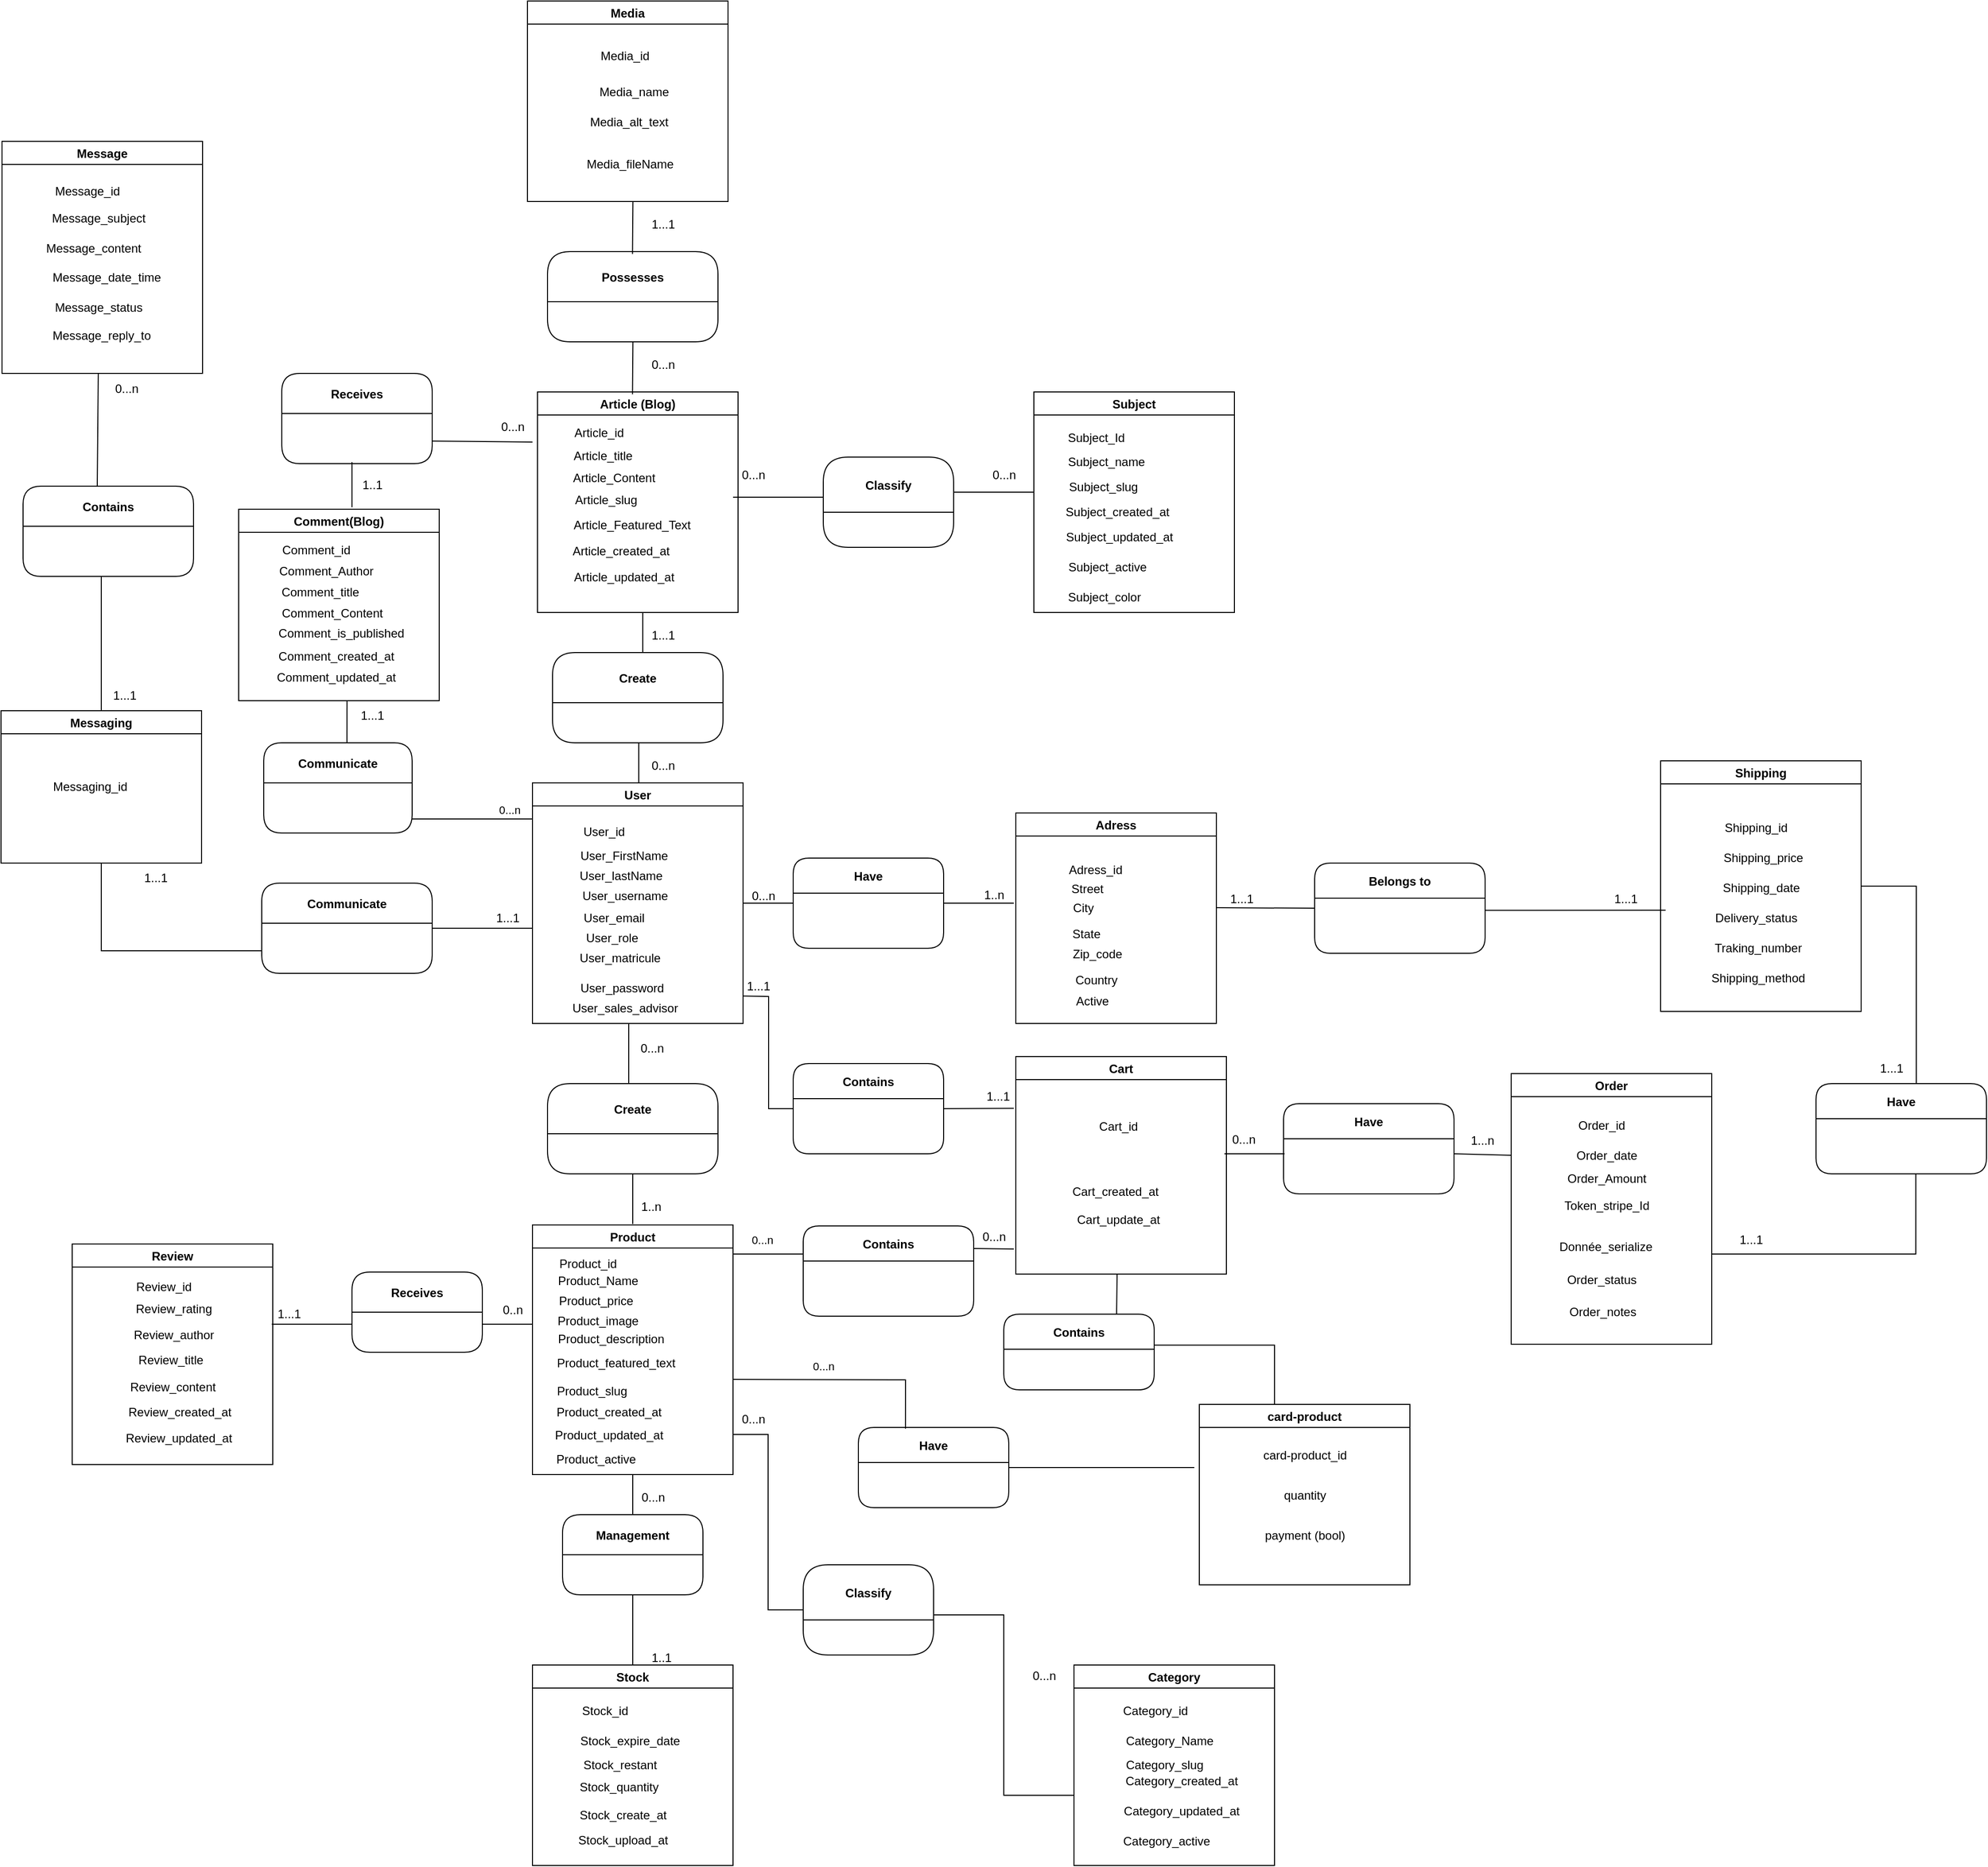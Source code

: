 <mxfile version="24.2.2" type="github">
  <diagram id="-cj11i8ElzjxEUUUS1FS" name="Page-1">
    <mxGraphModel dx="1900" dy="1782" grid="1" gridSize="10" guides="1" tooltips="1" connect="1" arrows="1" fold="1" page="1" pageScale="1" pageWidth="850" pageHeight="1100" math="0" shadow="0">
      <root>
        <mxCell id="0" />
        <mxCell id="1" parent="0" />
        <mxCell id="e08KyJqX-MXGUBv71Hv4-2" value="Product" style="swimlane;" parent="1" vertex="1">
          <mxGeometry x="100" y="161" width="200" height="249" as="geometry" />
        </mxCell>
        <mxCell id="e08KyJqX-MXGUBv71Hv4-11" value="Product_id" style="text;html=1;align=center;verticalAlign=middle;resizable=0;points=[];autosize=1;strokeColor=none;fillColor=none;" parent="e08KyJqX-MXGUBv71Hv4-2" vertex="1">
          <mxGeometry x="15" y="24" width="80" height="30" as="geometry" />
        </mxCell>
        <mxCell id="e08KyJqX-MXGUBv71Hv4-12" value="Product_Name" style="text;html=1;align=center;verticalAlign=middle;resizable=0;points=[];autosize=1;strokeColor=none;fillColor=none;" parent="e08KyJqX-MXGUBv71Hv4-2" vertex="1">
          <mxGeometry x="15" y="41" width="100" height="30" as="geometry" />
        </mxCell>
        <mxCell id="e08KyJqX-MXGUBv71Hv4-13" value="Product_slug" style="text;html=1;align=center;verticalAlign=middle;resizable=0;points=[];autosize=1;strokeColor=none;fillColor=none;" parent="e08KyJqX-MXGUBv71Hv4-2" vertex="1">
          <mxGeometry x="14" y="151" width="90" height="30" as="geometry" />
        </mxCell>
        <mxCell id="e08KyJqX-MXGUBv71Hv4-15" value="Product_description" style="text;html=1;align=center;verticalAlign=middle;resizable=0;points=[];autosize=1;strokeColor=none;fillColor=none;" parent="e08KyJqX-MXGUBv71Hv4-2" vertex="1">
          <mxGeometry x="13" y="99" width="130" height="30" as="geometry" />
        </mxCell>
        <mxCell id="cWcVKITDj5nMCINKGUTs-30" value="Product_active" style="text;html=1;align=center;verticalAlign=middle;resizable=0;points=[];autosize=1;strokeColor=none;fillColor=none;" parent="e08KyJqX-MXGUBv71Hv4-2" vertex="1">
          <mxGeometry x="13" y="219" width="100" height="30" as="geometry" />
        </mxCell>
        <mxCell id="cWcVKITDj5nMCINKGUTs-28" value="Product_image" style="text;html=1;align=center;verticalAlign=middle;resizable=0;points=[];autosize=1;strokeColor=none;fillColor=none;" parent="e08KyJqX-MXGUBv71Hv4-2" vertex="1">
          <mxGeometry x="15" y="81" width="100" height="30" as="geometry" />
        </mxCell>
        <mxCell id="e08KyJqX-MXGUBv71Hv4-3" value="Category" style="swimlane;" parent="1" vertex="1">
          <mxGeometry x="640" y="600" width="200" height="200" as="geometry">
            <mxRectangle x="600" y="160" width="80" height="23" as="alternateBounds" />
          </mxGeometry>
        </mxCell>
        <mxCell id="e08KyJqX-MXGUBv71Hv4-8" value="Category_id" style="text;html=1;align=left;verticalAlign=middle;resizable=0;points=[];autosize=1;strokeColor=none;fillColor=none;" parent="e08KyJqX-MXGUBv71Hv4-3" vertex="1">
          <mxGeometry x="47" y="31" width="90" height="30" as="geometry" />
        </mxCell>
        <mxCell id="e08KyJqX-MXGUBv71Hv4-10" value="Category_Name" style="text;html=1;align=center;verticalAlign=middle;resizable=0;points=[];autosize=1;strokeColor=none;fillColor=none;" parent="e08KyJqX-MXGUBv71Hv4-3" vertex="1">
          <mxGeometry x="40" y="61" width="110" height="30" as="geometry" />
        </mxCell>
        <mxCell id="cWcVKITDj5nMCINKGUTs-20" value="Category_active" style="text;html=1;align=center;verticalAlign=middle;resizable=0;points=[];autosize=1;strokeColor=none;fillColor=none;" parent="e08KyJqX-MXGUBv71Hv4-3" vertex="1">
          <mxGeometry x="37" y="161" width="110" height="30" as="geometry" />
        </mxCell>
        <mxCell id="e08KyJqX-MXGUBv71Hv4-21" value="Category_slug" style="text;html=1;align=center;verticalAlign=middle;resizable=0;points=[];autosize=1;strokeColor=none;fillColor=none;" parent="e08KyJqX-MXGUBv71Hv4-3" vertex="1">
          <mxGeometry x="40" y="85" width="100" height="30" as="geometry" />
        </mxCell>
        <mxCell id="cWcVKITDj5nMCINKGUTs-19" value="Category_updated_at" style="text;html=1;align=center;verticalAlign=middle;resizable=0;points=[];autosize=1;strokeColor=none;fillColor=none;" parent="e08KyJqX-MXGUBv71Hv4-3" vertex="1">
          <mxGeometry x="37" y="131" width="140" height="30" as="geometry" />
        </mxCell>
        <mxCell id="e08KyJqX-MXGUBv71Hv4-19" value="Category_created_at" style="text;html=1;align=center;verticalAlign=middle;resizable=0;points=[];autosize=1;strokeColor=none;fillColor=none;" parent="e08KyJqX-MXGUBv71Hv4-3" vertex="1">
          <mxGeometry x="37" y="101" width="140" height="30" as="geometry" />
        </mxCell>
        <mxCell id="e08KyJqX-MXGUBv71Hv4-4" value="Classify" style="swimlane;gradientColor=none;rounded=1;startSize=55;" parent="1" vertex="1">
          <mxGeometry x="370" y="500" width="130" height="90" as="geometry" />
        </mxCell>
        <mxCell id="e08KyJqX-MXGUBv71Hv4-5" value="" style="endArrow=none;html=1;rounded=0;exitX=1;exitY=0.5;exitDx=0;exitDy=0;edgeStyle=orthogonalEdgeStyle;" parent="1" edge="1">
          <mxGeometry width="50" height="50" relative="1" as="geometry">
            <mxPoint x="500" y="550" as="sourcePoint" />
            <mxPoint x="640" y="740" as="targetPoint" />
            <Array as="points">
              <mxPoint x="570" y="550" />
              <mxPoint x="570" y="730" />
              <mxPoint x="640" y="730" />
            </Array>
          </mxGeometry>
        </mxCell>
        <mxCell id="e08KyJqX-MXGUBv71Hv4-14" value="" style="endArrow=none;html=1;rounded=0;entryX=0;entryY=0.5;entryDx=0;entryDy=0;edgeStyle=orthogonalEdgeStyle;" parent="1" target="e08KyJqX-MXGUBv71Hv4-4" edge="1">
          <mxGeometry width="50" height="50" relative="1" as="geometry">
            <mxPoint x="300" y="260" as="sourcePoint" />
            <mxPoint x="380" y="250" as="targetPoint" />
            <Array as="points">
              <mxPoint x="300" y="370" />
              <mxPoint x="335" y="370" />
              <mxPoint x="335" y="545" />
            </Array>
          </mxGeometry>
        </mxCell>
        <mxCell id="e08KyJqX-MXGUBv71Hv4-20" value="Product_created_at" style="text;html=1;align=center;verticalAlign=middle;resizable=0;points=[];autosize=1;strokeColor=none;fillColor=none;" parent="1" vertex="1">
          <mxGeometry x="111" y="333" width="130" height="30" as="geometry" />
        </mxCell>
        <mxCell id="e08KyJqX-MXGUBv71Hv4-22" value="Stock" style="swimlane;rounded=0;gradientColor=none;" parent="1" vertex="1">
          <mxGeometry x="100" y="600" width="200" height="200" as="geometry" />
        </mxCell>
        <mxCell id="e08KyJqX-MXGUBv71Hv4-33" value="Stock_quantity" style="text;html=1;align=center;verticalAlign=middle;resizable=0;points=[];autosize=1;strokeColor=none;fillColor=none;" parent="e08KyJqX-MXGUBv71Hv4-22" vertex="1">
          <mxGeometry x="36" y="107" width="100" height="30" as="geometry" />
        </mxCell>
        <mxCell id="e08KyJqX-MXGUBv71Hv4-34" value="Stock_expire_date" style="text;html=1;align=center;verticalAlign=middle;resizable=0;points=[];autosize=1;strokeColor=none;fillColor=none;" parent="e08KyJqX-MXGUBv71Hv4-22" vertex="1">
          <mxGeometry x="37" y="61" width="120" height="30" as="geometry" />
        </mxCell>
        <mxCell id="e08KyJqX-MXGUBv71Hv4-31" value="Stock_upload_at" style="text;html=1;align=center;verticalAlign=middle;resizable=0;points=[];autosize=1;strokeColor=none;fillColor=none;" parent="e08KyJqX-MXGUBv71Hv4-22" vertex="1">
          <mxGeometry x="35" y="160" width="110" height="30" as="geometry" />
        </mxCell>
        <mxCell id="e08KyJqX-MXGUBv71Hv4-30" value="Stock_id" style="text;html=1;align=center;verticalAlign=middle;resizable=0;points=[];autosize=1;strokeColor=none;fillColor=none;" parent="e08KyJqX-MXGUBv71Hv4-22" vertex="1">
          <mxGeometry x="37" y="31" width="70" height="30" as="geometry" />
        </mxCell>
        <mxCell id="e08KyJqX-MXGUBv71Hv4-23" value="" style="endArrow=none;html=1;rounded=0;entryX=0.5;entryY=1;entryDx=0;entryDy=0;" parent="1" target="e08KyJqX-MXGUBv71Hv4-2" edge="1">
          <mxGeometry width="50" height="50" relative="1" as="geometry">
            <mxPoint x="200" y="450" as="sourcePoint" />
            <mxPoint x="190" y="360" as="targetPoint" />
          </mxGeometry>
        </mxCell>
        <mxCell id="e08KyJqX-MXGUBv71Hv4-24" value="User" style="swimlane;rounded=0;gradientColor=none;" parent="1" vertex="1">
          <mxGeometry x="100" y="-280" width="210" height="240" as="geometry" />
        </mxCell>
        <mxCell id="e08KyJqX-MXGUBv71Hv4-28" value="User_email" style="text;html=1;align=center;verticalAlign=middle;resizable=0;points=[];autosize=1;strokeColor=none;fillColor=none;" parent="e08KyJqX-MXGUBv71Hv4-24" vertex="1">
          <mxGeometry x="41" y="120" width="80" height="30" as="geometry" />
        </mxCell>
        <mxCell id="e08KyJqX-MXGUBv71Hv4-29" value="User_role" style="text;html=1;align=center;verticalAlign=middle;resizable=0;points=[];autosize=1;strokeColor=none;fillColor=none;" parent="e08KyJqX-MXGUBv71Hv4-24" vertex="1">
          <mxGeometry x="39" y="140" width="80" height="30" as="geometry" />
        </mxCell>
        <mxCell id="e08KyJqX-MXGUBv71Hv4-27" value="User_FirstName" style="text;html=1;align=center;verticalAlign=middle;resizable=0;points=[];autosize=1;strokeColor=none;fillColor=none;" parent="e08KyJqX-MXGUBv71Hv4-24" vertex="1">
          <mxGeometry x="36" y="58" width="110" height="30" as="geometry" />
        </mxCell>
        <mxCell id="e08KyJqX-MXGUBv71Hv4-26" value="User_id" style="text;html=1;align=center;verticalAlign=middle;resizable=0;points=[];autosize=1;strokeColor=none;fillColor=none;" parent="e08KyJqX-MXGUBv71Hv4-24" vertex="1">
          <mxGeometry x="41" y="34" width="60" height="30" as="geometry" />
        </mxCell>
        <mxCell id="cWcVKITDj5nMCINKGUTs-21" value="User_matricule" style="text;html=1;align=center;verticalAlign=middle;resizable=0;points=[];autosize=1;strokeColor=none;fillColor=none;" parent="e08KyJqX-MXGUBv71Hv4-24" vertex="1">
          <mxGeometry x="37" y="160" width="100" height="30" as="geometry" />
        </mxCell>
        <mxCell id="cWcVKITDj5nMCINKGUTs-22" value="User_username" style="text;html=1;align=center;verticalAlign=middle;resizable=0;points=[];autosize=1;strokeColor=none;fillColor=none;" parent="e08KyJqX-MXGUBv71Hv4-24" vertex="1">
          <mxGeometry x="37" y="98" width="110" height="30" as="geometry" />
        </mxCell>
        <mxCell id="cWcVKITDj5nMCINKGUTs-26" value="User_sales_advisor" style="text;html=1;align=center;verticalAlign=middle;resizable=0;points=[];autosize=1;strokeColor=none;fillColor=none;" parent="e08KyJqX-MXGUBv71Hv4-24" vertex="1">
          <mxGeometry x="27" y="210" width="130" height="30" as="geometry" />
        </mxCell>
        <mxCell id="cWcVKITDj5nMCINKGUTs-25" value="User_password" style="text;html=1;align=center;verticalAlign=middle;resizable=0;points=[];autosize=1;strokeColor=none;fillColor=none;" parent="e08KyJqX-MXGUBv71Hv4-24" vertex="1">
          <mxGeometry x="34" y="190" width="110" height="30" as="geometry" />
        </mxCell>
        <mxCell id="GM8AkQ-hyVVTdRa5YC7t-1" value="User_lastName" style="text;html=1;align=center;verticalAlign=middle;resizable=0;points=[];autosize=1;strokeColor=none;fillColor=none;" parent="e08KyJqX-MXGUBv71Hv4-24" vertex="1">
          <mxGeometry x="33" y="78" width="110" height="30" as="geometry" />
        </mxCell>
        <mxCell id="e08KyJqX-MXGUBv71Hv4-25" value="" style="endArrow=none;html=1;rounded=0;" parent="1" edge="1">
          <mxGeometry width="50" height="50" relative="1" as="geometry">
            <mxPoint x="200" y="160" as="sourcePoint" />
            <mxPoint x="200" y="110" as="targetPoint" />
          </mxGeometry>
        </mxCell>
        <mxCell id="e08KyJqX-MXGUBv71Hv4-32" value="Product_updated_at" style="text;html=1;align=center;verticalAlign=middle;resizable=0;points=[];autosize=1;strokeColor=none;fillColor=none;" parent="1" vertex="1">
          <mxGeometry x="111" y="356" width="130" height="30" as="geometry" />
        </mxCell>
        <mxCell id="e08KyJqX-MXGUBv71Hv4-35" value="Create" style="swimlane;gradientColor=none;rounded=1;startSize=50;" parent="1" vertex="1">
          <mxGeometry x="115" y="20" width="170" height="90" as="geometry" />
        </mxCell>
        <mxCell id="e08KyJqX-MXGUBv71Hv4-36" value="" style="endArrow=none;html=1;rounded=0;" parent="1" edge="1">
          <mxGeometry width="50" height="50" relative="1" as="geometry">
            <mxPoint x="196" y="20" as="sourcePoint" />
            <mxPoint x="196" y="-40" as="targetPoint" />
          </mxGeometry>
        </mxCell>
        <mxCell id="e08KyJqX-MXGUBv71Hv4-37" value="Cart" style="swimlane;rounded=0;gradientColor=none;" parent="1" vertex="1">
          <mxGeometry x="582" y="-7" width="210" height="217" as="geometry" />
        </mxCell>
        <mxCell id="e08KyJqX-MXGUBv71Hv4-41" value="Cart_id" style="text;html=1;align=center;verticalAlign=middle;resizable=0;points=[];autosize=1;strokeColor=none;fillColor=none;" parent="e08KyJqX-MXGUBv71Hv4-37" vertex="1">
          <mxGeometry x="72" y="55" width="60" height="30" as="geometry" />
        </mxCell>
        <mxCell id="cWcVKITDj5nMCINKGUTs-109" value="Cart_created_at" style="text;html=1;align=center;verticalAlign=middle;resizable=0;points=[];autosize=1;strokeColor=none;fillColor=none;" parent="e08KyJqX-MXGUBv71Hv4-37" vertex="1">
          <mxGeometry x="44" y="120" width="110" height="30" as="geometry" />
        </mxCell>
        <mxCell id="cWcVKITDj5nMCINKGUTs-110" value="Cart_update_at" style="text;html=1;align=center;verticalAlign=middle;resizable=0;points=[];autosize=1;strokeColor=none;fillColor=none;" parent="e08KyJqX-MXGUBv71Hv4-37" vertex="1">
          <mxGeometry x="47" y="148" width="110" height="30" as="geometry" />
        </mxCell>
        <mxCell id="e08KyJqX-MXGUBv71Hv4-42" value="Have" style="swimlane;gradientColor=none;rounded=1;startSize=35;" parent="1" vertex="1">
          <mxGeometry x="360" y="-205" width="150" height="90" as="geometry" />
        </mxCell>
        <mxCell id="cWcVKITDj5nMCINKGUTs-5" value="Article (Blog)" style="swimlane;" parent="1" vertex="1">
          <mxGeometry x="105" y="-670" width="200" height="220" as="geometry" />
        </mxCell>
        <mxCell id="cWcVKITDj5nMCINKGUTs-6" value="Article_id" style="text;html=1;align=center;verticalAlign=middle;resizable=0;points=[];autosize=1;strokeColor=none;fillColor=none;" parent="cWcVKITDj5nMCINKGUTs-5" vertex="1">
          <mxGeometry x="26" y="26" width="70" height="30" as="geometry" />
        </mxCell>
        <mxCell id="cWcVKITDj5nMCINKGUTs-7" value="Article_title" style="text;html=1;align=center;verticalAlign=middle;resizable=0;points=[];autosize=1;strokeColor=none;fillColor=none;" parent="cWcVKITDj5nMCINKGUTs-5" vertex="1">
          <mxGeometry x="25" y="49" width="80" height="30" as="geometry" />
        </mxCell>
        <mxCell id="cWcVKITDj5nMCINKGUTs-8" value="Article_slug" style="text;html=1;align=center;verticalAlign=middle;resizable=0;points=[];autosize=1;strokeColor=none;fillColor=none;" parent="cWcVKITDj5nMCINKGUTs-5" vertex="1">
          <mxGeometry x="23" y="93" width="90" height="30" as="geometry" />
        </mxCell>
        <mxCell id="cWcVKITDj5nMCINKGUTs-18" value="Article_Featured_Text" style="text;html=1;align=center;verticalAlign=middle;resizable=0;points=[];autosize=1;strokeColor=none;fillColor=none;" parent="cWcVKITDj5nMCINKGUTs-5" vertex="1">
          <mxGeometry x="24" y="118" width="140" height="30" as="geometry" />
        </mxCell>
        <mxCell id="cWcVKITDj5nMCINKGUTs-48" value="" style="endArrow=none;html=1;rounded=0;" parent="cWcVKITDj5nMCINKGUTs-5" edge="1">
          <mxGeometry width="50" height="50" relative="1" as="geometry">
            <mxPoint x="105" y="260" as="sourcePoint" />
            <mxPoint x="105" y="220" as="targetPoint" />
          </mxGeometry>
        </mxCell>
        <mxCell id="cWcVKITDj5nMCINKGUTs-15" value="Article_created_at" style="text;html=1;align=center;verticalAlign=middle;resizable=0;points=[];autosize=1;strokeColor=none;fillColor=none;" parent="cWcVKITDj5nMCINKGUTs-5" vertex="1">
          <mxGeometry x="23" y="144" width="120" height="30" as="geometry" />
        </mxCell>
        <mxCell id="cWcVKITDj5nMCINKGUTs-16" value="Article_updated_at" style="text;html=1;align=center;verticalAlign=middle;resizable=0;points=[];autosize=1;strokeColor=none;fillColor=none;" parent="cWcVKITDj5nMCINKGUTs-5" vertex="1">
          <mxGeometry x="26" y="170" width="120" height="30" as="geometry" />
        </mxCell>
        <mxCell id="cWcVKITDj5nMCINKGUTs-17" value="Article_Content" style="text;html=1;align=center;verticalAlign=middle;resizable=0;points=[];autosize=1;strokeColor=none;fillColor=none;" parent="cWcVKITDj5nMCINKGUTs-5" vertex="1">
          <mxGeometry x="21" y="71" width="110" height="30" as="geometry" />
        </mxCell>
        <mxCell id="cWcVKITDj5nMCINKGUTs-10" value="Subject" style="swimlane;" parent="1" vertex="1">
          <mxGeometry x="600" y="-670" width="200" height="220" as="geometry">
            <mxRectangle x="600" y="160" width="80" height="23" as="alternateBounds" />
          </mxGeometry>
        </mxCell>
        <mxCell id="cWcVKITDj5nMCINKGUTs-11" value="Subject_Id" style="text;html=1;align=left;verticalAlign=middle;resizable=0;points=[];autosize=1;strokeColor=none;fillColor=none;" parent="cWcVKITDj5nMCINKGUTs-10" vertex="1">
          <mxGeometry x="32" y="31" width="80" height="30" as="geometry" />
        </mxCell>
        <mxCell id="cWcVKITDj5nMCINKGUTs-12" value="Subject_name" style="text;html=1;align=center;verticalAlign=middle;resizable=0;points=[];autosize=1;strokeColor=none;fillColor=none;" parent="cWcVKITDj5nMCINKGUTs-10" vertex="1">
          <mxGeometry x="22" y="55" width="100" height="30" as="geometry" />
        </mxCell>
        <mxCell id="cWcVKITDj5nMCINKGUTs-13" value="Subject_slug" style="text;html=1;align=center;verticalAlign=middle;resizable=0;points=[];autosize=1;strokeColor=none;fillColor=none;" parent="cWcVKITDj5nMCINKGUTs-10" vertex="1">
          <mxGeometry x="24" y="80" width="90" height="30" as="geometry" />
        </mxCell>
        <mxCell id="cWcVKITDj5nMCINKGUTs-14" value="Subject_created_at" style="text;html=1;align=center;verticalAlign=middle;resizable=0;points=[];autosize=1;strokeColor=none;fillColor=none;" parent="cWcVKITDj5nMCINKGUTs-10" vertex="1">
          <mxGeometry x="18" y="105" width="130" height="30" as="geometry" />
        </mxCell>
        <mxCell id="cWcVKITDj5nMCINKGUTs-36" value="Subject_updated_at" style="text;html=1;align=center;verticalAlign=middle;resizable=0;points=[];autosize=1;strokeColor=none;fillColor=none;" parent="cWcVKITDj5nMCINKGUTs-10" vertex="1">
          <mxGeometry x="20" y="130" width="130" height="30" as="geometry" />
        </mxCell>
        <mxCell id="cWcVKITDj5nMCINKGUTs-38" value="Subject_active" style="text;html=1;align=center;verticalAlign=middle;resizable=0;points=[];autosize=1;strokeColor=none;fillColor=none;" parent="cWcVKITDj5nMCINKGUTs-10" vertex="1">
          <mxGeometry x="23" y="160" width="100" height="30" as="geometry" />
        </mxCell>
        <mxCell id="cWcVKITDj5nMCINKGUTs-39" value="Subject_color" style="text;html=1;align=center;verticalAlign=middle;resizable=0;points=[];autosize=1;strokeColor=none;fillColor=none;" parent="cWcVKITDj5nMCINKGUTs-10" vertex="1">
          <mxGeometry x="20" y="190" width="100" height="30" as="geometry" />
        </mxCell>
        <mxCell id="cWcVKITDj5nMCINKGUTs-27" value="Product_price" style="text;html=1;align=center;verticalAlign=middle;resizable=0;points=[];autosize=1;strokeColor=none;fillColor=none;" parent="1" vertex="1">
          <mxGeometry x="113" y="222" width="100" height="30" as="geometry" />
        </mxCell>
        <mxCell id="cWcVKITDj5nMCINKGUTs-29" value="Product_featured_text" style="text;html=1;align=center;verticalAlign=middle;resizable=0;points=[];autosize=1;strokeColor=none;fillColor=none;" parent="1" vertex="1">
          <mxGeometry x="113" y="284" width="140" height="30" as="geometry" />
        </mxCell>
        <mxCell id="cWcVKITDj5nMCINKGUTs-31" value="Media" style="swimlane;" parent="1" vertex="1">
          <mxGeometry x="95" y="-1060" width="200" height="200" as="geometry">
            <mxRectangle x="600" y="160" width="80" height="23" as="alternateBounds" />
          </mxGeometry>
        </mxCell>
        <mxCell id="cWcVKITDj5nMCINKGUTs-32" value="Media_id" style="text;html=1;align=left;verticalAlign=middle;resizable=0;points=[];autosize=1;strokeColor=none;fillColor=none;" parent="cWcVKITDj5nMCINKGUTs-31" vertex="1">
          <mxGeometry x="71" y="40" width="70" height="30" as="geometry" />
        </mxCell>
        <mxCell id="cWcVKITDj5nMCINKGUTs-34" value="Media_name" style="text;html=1;align=center;verticalAlign=middle;resizable=0;points=[];autosize=1;strokeColor=none;fillColor=none;" parent="cWcVKITDj5nMCINKGUTs-31" vertex="1">
          <mxGeometry x="61" y="76" width="90" height="30" as="geometry" />
        </mxCell>
        <mxCell id="cWcVKITDj5nMCINKGUTs-35" value="Media_alt_text" style="text;html=1;align=center;verticalAlign=middle;resizable=0;points=[];autosize=1;strokeColor=none;fillColor=none;" parent="cWcVKITDj5nMCINKGUTs-31" vertex="1">
          <mxGeometry x="51" y="106" width="100" height="30" as="geometry" />
        </mxCell>
        <mxCell id="cWcVKITDj5nMCINKGUTs-37" value="" style="endArrow=none;html=1;rounded=0;exitX=0.373;exitY=0.011;exitDx=0;exitDy=0;exitPerimeter=0;" parent="1" edge="1">
          <mxGeometry width="50" height="50" relative="1" as="geometry">
            <mxPoint x="199.76" y="-667.58" as="sourcePoint" />
            <mxPoint x="200.16" y="-720" as="targetPoint" />
          </mxGeometry>
        </mxCell>
        <mxCell id="cWcVKITDj5nMCINKGUTs-43" value="Create" style="swimlane;gradientColor=none;rounded=1;startSize=50;" parent="1" vertex="1">
          <mxGeometry x="120" y="-410" width="170" height="90" as="geometry" />
        </mxCell>
        <mxCell id="cWcVKITDj5nMCINKGUTs-44" value="" style="endArrow=none;html=1;rounded=0;" parent="1" edge="1">
          <mxGeometry width="50" height="50" relative="1" as="geometry">
            <mxPoint x="206" y="-280" as="sourcePoint" />
            <mxPoint x="206" y="-320" as="targetPoint" />
          </mxGeometry>
        </mxCell>
        <mxCell id="cWcVKITDj5nMCINKGUTs-49" value="Message" style="swimlane;" parent="1" vertex="1">
          <mxGeometry x="-429" y="-920" width="200" height="231.5" as="geometry">
            <mxRectangle x="600" y="160" width="80" height="23" as="alternateBounds" />
          </mxGeometry>
        </mxCell>
        <mxCell id="cWcVKITDj5nMCINKGUTs-50" value="Message_id" style="text;html=1;align=left;verticalAlign=middle;resizable=0;points=[];autosize=1;strokeColor=none;fillColor=none;" parent="cWcVKITDj5nMCINKGUTs-49" vertex="1">
          <mxGeometry x="51" y="35" width="90" height="30" as="geometry" />
        </mxCell>
        <mxCell id="cWcVKITDj5nMCINKGUTs-51" value="Message_content" style="text;html=1;align=center;verticalAlign=middle;resizable=0;points=[];autosize=1;strokeColor=none;fillColor=none;" parent="cWcVKITDj5nMCINKGUTs-49" vertex="1">
          <mxGeometry x="31" y="92" width="120" height="30" as="geometry" />
        </mxCell>
        <mxCell id="cWcVKITDj5nMCINKGUTs-54" value="Message_date_time" style="text;html=1;align=center;verticalAlign=middle;resizable=0;points=[];autosize=1;strokeColor=none;fillColor=none;" parent="cWcVKITDj5nMCINKGUTs-49" vertex="1">
          <mxGeometry x="39" y="121" width="130" height="30" as="geometry" />
        </mxCell>
        <mxCell id="SYHjM8zbhqW6Ne8FUcie-21" value="Message_status" style="text;html=1;align=center;verticalAlign=middle;resizable=0;points=[];autosize=1;strokeColor=none;fillColor=none;" parent="cWcVKITDj5nMCINKGUTs-49" vertex="1">
          <mxGeometry x="41" y="151" width="110" height="30" as="geometry" />
        </mxCell>
        <mxCell id="cWcVKITDj5nMCINKGUTs-52" value="Message_subject" style="text;html=1;align=center;verticalAlign=middle;resizable=0;points=[];autosize=1;strokeColor=none;fillColor=none;" parent="cWcVKITDj5nMCINKGUTs-49" vertex="1">
          <mxGeometry x="36" y="62" width="120" height="30" as="geometry" />
        </mxCell>
        <mxCell id="cWcVKITDj5nMCINKGUTs-55" value="Messaging" style="swimlane;" parent="1" vertex="1">
          <mxGeometry x="-430" y="-352" width="200" height="152" as="geometry">
            <mxRectangle x="600" y="160" width="80" height="23" as="alternateBounds" />
          </mxGeometry>
        </mxCell>
        <mxCell id="cWcVKITDj5nMCINKGUTs-56" value="Messaging_id" style="text;html=1;align=left;verticalAlign=middle;resizable=0;points=[];autosize=1;strokeColor=none;fillColor=none;" parent="cWcVKITDj5nMCINKGUTs-55" vertex="1">
          <mxGeometry x="50" y="61" width="100" height="30" as="geometry" />
        </mxCell>
        <mxCell id="cWcVKITDj5nMCINKGUTs-63" value="Communicate" style="swimlane;gradientColor=none;rounded=1;startSize=40;" parent="1" vertex="1">
          <mxGeometry x="-170" y="-180" width="170" height="90" as="geometry" />
        </mxCell>
        <mxCell id="cWcVKITDj5nMCINKGUTs-64" value="" style="endArrow=none;html=1;rounded=0;entryX=0.5;entryY=1;entryDx=0;entryDy=0;exitX=0.435;exitY=0.033;exitDx=0;exitDy=0;exitPerimeter=0;" parent="1" edge="1" source="cWcVKITDj5nMCINKGUTs-92">
          <mxGeometry width="50" height="50" relative="1" as="geometry">
            <mxPoint x="-327" y="-576" as="sourcePoint" />
            <mxPoint x="-333" y="-688.5" as="targetPoint" />
          </mxGeometry>
        </mxCell>
        <mxCell id="cWcVKITDj5nMCINKGUTs-65" value="" style="endArrow=none;html=1;rounded=0;entryX=0.5;entryY=1;entryDx=0;entryDy=0;exitX=0;exitY=0.75;exitDx=0;exitDy=0;edgeStyle=orthogonalEdgeStyle;" parent="1" source="cWcVKITDj5nMCINKGUTs-63" target="cWcVKITDj5nMCINKGUTs-55" edge="1">
          <mxGeometry width="50" height="50" relative="1" as="geometry">
            <mxPoint x="-340" y="-112" as="sourcePoint" />
            <mxPoint x="-290" y="-162" as="targetPoint" />
          </mxGeometry>
        </mxCell>
        <mxCell id="cWcVKITDj5nMCINKGUTs-66" value="" style="endArrow=none;html=1;rounded=0;entryX=1;entryY=0.5;entryDx=0;entryDy=0;" parent="1" target="cWcVKITDj5nMCINKGUTs-63" edge="1">
          <mxGeometry width="50" height="50" relative="1" as="geometry">
            <mxPoint x="100" y="-135" as="sourcePoint" />
            <mxPoint x="290" y="-300" as="targetPoint" />
          </mxGeometry>
        </mxCell>
        <mxCell id="cWcVKITDj5nMCINKGUTs-67" value="" style="endArrow=none;html=1;rounded=0;entryX=0;entryY=0.5;entryDx=0;entryDy=0;" parent="1" target="e08KyJqX-MXGUBv71Hv4-42" edge="1">
          <mxGeometry width="50" height="50" relative="1" as="geometry">
            <mxPoint x="310" y="-160" as="sourcePoint" />
            <mxPoint x="290" y="-300" as="targetPoint" />
          </mxGeometry>
        </mxCell>
        <mxCell id="cWcVKITDj5nMCINKGUTs-68" value="" style="endArrow=none;html=1;rounded=0;exitX=1;exitY=0.5;exitDx=0;exitDy=0;" parent="1" source="e08KyJqX-MXGUBv71Hv4-42" edge="1">
          <mxGeometry width="50" height="50" relative="1" as="geometry">
            <mxPoint x="240" y="-250" as="sourcePoint" />
            <mxPoint x="580" y="-160" as="targetPoint" />
          </mxGeometry>
        </mxCell>
        <mxCell id="cWcVKITDj5nMCINKGUTs-69" value="Review" style="swimlane;" parent="1" vertex="1">
          <mxGeometry x="-359" y="180" width="200" height="220" as="geometry" />
        </mxCell>
        <mxCell id="cWcVKITDj5nMCINKGUTs-70" value="Review_id" style="text;html=1;align=center;verticalAlign=middle;resizable=0;points=[];autosize=1;strokeColor=none;fillColor=none;" parent="cWcVKITDj5nMCINKGUTs-69" vertex="1">
          <mxGeometry x="51" y="28" width="80" height="30" as="geometry" />
        </mxCell>
        <mxCell id="cWcVKITDj5nMCINKGUTs-71" value="Review_content" style="text;html=1;align=center;verticalAlign=middle;resizable=0;points=[];autosize=1;strokeColor=none;fillColor=none;" parent="cWcVKITDj5nMCINKGUTs-69" vertex="1">
          <mxGeometry x="45" y="128" width="110" height="30" as="geometry" />
        </mxCell>
        <mxCell id="cWcVKITDj5nMCINKGUTs-138" value="Review_updated_at" style="text;html=1;align=center;verticalAlign=middle;resizable=0;points=[];autosize=1;strokeColor=none;fillColor=none;" parent="cWcVKITDj5nMCINKGUTs-69" vertex="1">
          <mxGeometry x="41" y="179" width="130" height="30" as="geometry" />
        </mxCell>
        <mxCell id="mZCI9TJTcMSbe3HsYHLz-22" value="Review_rating" style="text;html=1;align=center;verticalAlign=middle;resizable=0;points=[];autosize=1;strokeColor=none;fillColor=none;" vertex="1" parent="cWcVKITDj5nMCINKGUTs-69">
          <mxGeometry x="51" y="50" width="100" height="30" as="geometry" />
        </mxCell>
        <mxCell id="mZCI9TJTcMSbe3HsYHLz-23" value="Review_created_at" style="text;html=1;align=center;verticalAlign=middle;resizable=0;points=[];autosize=1;strokeColor=none;fillColor=none;" vertex="1" parent="cWcVKITDj5nMCINKGUTs-69">
          <mxGeometry x="42" y="153" width="130" height="30" as="geometry" />
        </mxCell>
        <mxCell id="cWcVKITDj5nMCINKGUTs-139" value="Review_title" style="text;html=1;align=center;verticalAlign=middle;resizable=0;points=[];autosize=1;strokeColor=none;fillColor=none;" parent="cWcVKITDj5nMCINKGUTs-69" vertex="1">
          <mxGeometry x="53" y="101" width="90" height="30" as="geometry" />
        </mxCell>
        <mxCell id="cWcVKITDj5nMCINKGUTs-78" value="Management" style="swimlane;gradientColor=none;rounded=1;startSize=40;" parent="1" vertex="1">
          <mxGeometry x="130" y="450" width="140" height="80" as="geometry" />
        </mxCell>
        <mxCell id="cWcVKITDj5nMCINKGUTs-79" value="" style="endArrow=none;html=1;rounded=0;exitX=0.5;exitY=0;exitDx=0;exitDy=0;entryX=0.5;entryY=1;entryDx=0;entryDy=0;" parent="1" source="e08KyJqX-MXGUBv71Hv4-22" target="cWcVKITDj5nMCINKGUTs-78" edge="1">
          <mxGeometry width="50" height="50" relative="1" as="geometry">
            <mxPoint x="260" y="540" as="sourcePoint" />
            <mxPoint x="190" y="530" as="targetPoint" />
          </mxGeometry>
        </mxCell>
        <mxCell id="cWcVKITDj5nMCINKGUTs-81" value="Possesses " style="swimlane;gradientColor=none;rounded=1;startSize=50;" parent="1" vertex="1">
          <mxGeometry x="115" y="-810" width="170" height="90" as="geometry" />
        </mxCell>
        <mxCell id="cWcVKITDj5nMCINKGUTs-82" value="Receives" style="swimlane;gradientColor=none;rounded=1;startSize=40;" parent="1" vertex="1">
          <mxGeometry x="-80" y="208" width="130" height="80" as="geometry" />
        </mxCell>
        <mxCell id="cWcVKITDj5nMCINKGUTs-85" value="" style="endArrow=none;html=1;rounded=0;" parent="1" edge="1">
          <mxGeometry width="50" height="50" relative="1" as="geometry">
            <mxPoint x="50" y="260" as="sourcePoint" />
            <mxPoint x="100" y="260" as="targetPoint" />
          </mxGeometry>
        </mxCell>
        <mxCell id="cWcVKITDj5nMCINKGUTs-87" value="" style="endArrow=none;html=1;rounded=0;" parent="1" edge="1">
          <mxGeometry width="50" height="50" relative="1" as="geometry">
            <mxPoint x="-160" y="260" as="sourcePoint" />
            <mxPoint x="-80" y="260" as="targetPoint" />
          </mxGeometry>
        </mxCell>
        <mxCell id="cWcVKITDj5nMCINKGUTs-88" value="" style="endArrow=none;html=1;rounded=0;exitX=0.373;exitY=0.011;exitDx=0;exitDy=0;exitPerimeter=0;" parent="1" edge="1">
          <mxGeometry width="50" height="50" relative="1" as="geometry">
            <mxPoint x="199.76" y="-807.58" as="sourcePoint" />
            <mxPoint x="200.16" y="-860" as="targetPoint" />
          </mxGeometry>
        </mxCell>
        <mxCell id="cWcVKITDj5nMCINKGUTs-89" value="Classify" style="swimlane;gradientColor=none;rounded=1;startSize=55;" parent="1" vertex="1">
          <mxGeometry x="390" y="-605" width="130" height="90" as="geometry" />
        </mxCell>
        <mxCell id="cWcVKITDj5nMCINKGUTs-90" value="" style="endArrow=none;html=1;rounded=0;" parent="1" edge="1">
          <mxGeometry width="50" height="50" relative="1" as="geometry">
            <mxPoint x="300" y="-565" as="sourcePoint" />
            <mxPoint x="390" y="-565" as="targetPoint" />
          </mxGeometry>
        </mxCell>
        <mxCell id="cWcVKITDj5nMCINKGUTs-91" value="" style="endArrow=none;html=1;rounded=0;" parent="1" edge="1">
          <mxGeometry width="50" height="50" relative="1" as="geometry">
            <mxPoint x="520" y="-570" as="sourcePoint" />
            <mxPoint x="600" y="-570" as="targetPoint" />
          </mxGeometry>
        </mxCell>
        <mxCell id="cWcVKITDj5nMCINKGUTs-92" value="Contains" style="swimlane;gradientColor=none;rounded=1;startSize=40;" parent="1" vertex="1">
          <mxGeometry x="-408" y="-576" width="170" height="90" as="geometry" />
        </mxCell>
        <mxCell id="cWcVKITDj5nMCINKGUTs-93" value="" style="endArrow=none;html=1;rounded=0;exitX=0.5;exitY=0;exitDx=0;exitDy=0;" parent="1" source="cWcVKITDj5nMCINKGUTs-55" edge="1">
          <mxGeometry width="50" height="50" relative="1" as="geometry">
            <mxPoint x="-300.56" y="-368" as="sourcePoint" />
            <mxPoint x="-330" y="-486" as="targetPoint" />
          </mxGeometry>
        </mxCell>
        <mxCell id="cWcVKITDj5nMCINKGUTs-96" value="1..1&amp;nbsp;" style="text;html=1;align=center;verticalAlign=middle;resizable=0;points=[];autosize=1;strokeColor=none;fillColor=none;" parent="1" vertex="1">
          <mxGeometry x="205" y="578" width="50" height="30" as="geometry" />
        </mxCell>
        <mxCell id="cWcVKITDj5nMCINKGUTs-97" value="0...n" style="text;html=1;align=center;verticalAlign=middle;resizable=0;points=[];autosize=1;strokeColor=none;fillColor=none;" parent="1" vertex="1">
          <mxGeometry x="195" y="418" width="50" height="30" as="geometry" />
        </mxCell>
        <mxCell id="cWcVKITDj5nMCINKGUTs-98" value="0...n" style="text;html=1;align=center;verticalAlign=middle;resizable=0;points=[];autosize=1;strokeColor=none;fillColor=none;" parent="1" vertex="1">
          <mxGeometry x="295" y="340" width="50" height="30" as="geometry" />
        </mxCell>
        <mxCell id="cWcVKITDj5nMCINKGUTs-99" value="0...n" style="text;html=1;align=center;verticalAlign=middle;resizable=0;points=[];autosize=1;strokeColor=none;fillColor=none;" parent="1" vertex="1">
          <mxGeometry x="585" y="596" width="50" height="30" as="geometry" />
        </mxCell>
        <mxCell id="cWcVKITDj5nMCINKGUTs-100" value="0...n" style="text;html=1;align=center;verticalAlign=middle;resizable=0;points=[];autosize=1;strokeColor=none;fillColor=none;" parent="1" vertex="1">
          <mxGeometry x="305" y="-182" width="50" height="30" as="geometry" />
        </mxCell>
        <mxCell id="cWcVKITDj5nMCINKGUTs-101" value="1..n" style="text;html=1;align=center;verticalAlign=middle;resizable=0;points=[];autosize=1;strokeColor=none;fillColor=none;" parent="1" vertex="1">
          <mxGeometry x="540" y="-183" width="40" height="30" as="geometry" />
        </mxCell>
        <mxCell id="cWcVKITDj5nMCINKGUTs-102" value="1...1" style="text;html=1;align=center;verticalAlign=middle;resizable=0;points=[];autosize=1;strokeColor=none;fillColor=none;" parent="1" vertex="1">
          <mxGeometry x="205" y="-852" width="50" height="30" as="geometry" />
        </mxCell>
        <mxCell id="cWcVKITDj5nMCINKGUTs-103" value="0...n" style="text;html=1;align=center;verticalAlign=middle;resizable=0;points=[];autosize=1;strokeColor=none;fillColor=none;" parent="1" vertex="1">
          <mxGeometry x="205" y="-712" width="50" height="30" as="geometry" />
        </mxCell>
        <mxCell id="cWcVKITDj5nMCINKGUTs-104" value="0...n" style="text;html=1;align=center;verticalAlign=middle;resizable=0;points=[];autosize=1;strokeColor=none;fillColor=none;" parent="1" vertex="1">
          <mxGeometry x="194" y="-30" width="50" height="30" as="geometry" />
        </mxCell>
        <mxCell id="cWcVKITDj5nMCINKGUTs-105" value="1...1" style="text;html=1;align=center;verticalAlign=middle;resizable=0;points=[];autosize=1;strokeColor=none;fillColor=none;" parent="1" vertex="1">
          <mxGeometry x="205" y="-442" width="50" height="30" as="geometry" />
        </mxCell>
        <mxCell id="cWcVKITDj5nMCINKGUTs-106" value="1..n" style="text;html=1;align=center;verticalAlign=middle;resizable=0;points=[];autosize=1;strokeColor=none;fillColor=none;" parent="1" vertex="1">
          <mxGeometry x="198" y="128" width="40" height="30" as="geometry" />
        </mxCell>
        <mxCell id="cWcVKITDj5nMCINKGUTs-118" value="Belongs to" style="swimlane;gradientColor=none;rounded=1;startSize=35;" parent="1" vertex="1">
          <mxGeometry x="880" y="-200" width="170" height="90" as="geometry" />
        </mxCell>
        <mxCell id="cWcVKITDj5nMCINKGUTs-119" value="" style="endArrow=none;html=1;rounded=0;entryX=0;entryY=0.5;entryDx=0;entryDy=0;" parent="1" target="cWcVKITDj5nMCINKGUTs-118" edge="1">
          <mxGeometry width="50" height="50" relative="1" as="geometry">
            <mxPoint x="782" y="-155.45" as="sourcePoint" />
            <mxPoint x="862" y="-155.45" as="targetPoint" />
          </mxGeometry>
        </mxCell>
        <mxCell id="cWcVKITDj5nMCINKGUTs-120" value="" style="endArrow=none;html=1;rounded=0;" parent="1" edge="1">
          <mxGeometry width="50" height="50" relative="1" as="geometry">
            <mxPoint x="1050" y="-152.91" as="sourcePoint" />
            <mxPoint x="1230" y="-153" as="targetPoint" />
          </mxGeometry>
        </mxCell>
        <mxCell id="cWcVKITDj5nMCINKGUTs-121" value="1...1" style="text;html=1;align=center;verticalAlign=middle;resizable=0;points=[];autosize=1;strokeColor=none;fillColor=none;" parent="1" vertex="1">
          <mxGeometry x="782" y="-179" width="50" height="30" as="geometry" />
        </mxCell>
        <mxCell id="cWcVKITDj5nMCINKGUTs-122" value="1...1" style="text;html=1;align=center;verticalAlign=middle;resizable=0;points=[];autosize=1;strokeColor=none;fillColor=none;" parent="1" vertex="1">
          <mxGeometry x="1165" y="-179" width="50" height="30" as="geometry" />
        </mxCell>
        <mxCell id="cWcVKITDj5nMCINKGUTs-125" value="Stock_create_at" style="text;html=1;align=center;verticalAlign=middle;resizable=0;points=[];autosize=1;strokeColor=none;fillColor=none;" parent="1" vertex="1">
          <mxGeometry x="135" y="735" width="110" height="30" as="geometry" />
        </mxCell>
        <mxCell id="cWcVKITDj5nMCINKGUTs-127" value="0...n" style="text;html=1;align=center;verticalAlign=middle;resizable=0;points=[];autosize=1;strokeColor=none;fillColor=none;" parent="1" vertex="1">
          <mxGeometry x="295" y="-602" width="50" height="30" as="geometry" />
        </mxCell>
        <mxCell id="cWcVKITDj5nMCINKGUTs-128" value="0...n" style="text;html=1;align=center;verticalAlign=middle;resizable=0;points=[];autosize=1;strokeColor=none;fillColor=none;" parent="1" vertex="1">
          <mxGeometry x="545" y="-602" width="50" height="30" as="geometry" />
        </mxCell>
        <mxCell id="cWcVKITDj5nMCINKGUTs-129" value="0...n" style="text;html=1;align=center;verticalAlign=middle;resizable=0;points=[];autosize=1;strokeColor=none;fillColor=none;" parent="1" vertex="1">
          <mxGeometry x="205" y="-312" width="50" height="30" as="geometry" />
        </mxCell>
        <mxCell id="cWcVKITDj5nMCINKGUTs-130" value="Media_fileName" style="text;html=1;align=center;verticalAlign=middle;resizable=0;points=[];autosize=1;strokeColor=none;fillColor=none;" parent="1" vertex="1">
          <mxGeometry x="142" y="-912" width="110" height="30" as="geometry" />
        </mxCell>
        <mxCell id="cWcVKITDj5nMCINKGUTs-131" value="Message_reply_to" style="text;html=1;align=center;verticalAlign=middle;resizable=0;points=[];autosize=1;strokeColor=none;fillColor=none;" parent="1" vertex="1">
          <mxGeometry x="-390" y="-741" width="120" height="30" as="geometry" />
        </mxCell>
        <mxCell id="cWcVKITDj5nMCINKGUTs-132" value="1...1" style="text;html=1;align=center;verticalAlign=middle;resizable=0;points=[];autosize=1;strokeColor=none;fillColor=none;" parent="1" vertex="1">
          <mxGeometry x="-301" y="-200" width="50" height="30" as="geometry" />
        </mxCell>
        <mxCell id="cWcVKITDj5nMCINKGUTs-133" value="1...1" style="text;html=1;align=center;verticalAlign=middle;resizable=0;points=[];autosize=1;strokeColor=none;fillColor=none;" parent="1" vertex="1">
          <mxGeometry x="50" y="-160" width="50" height="30" as="geometry" />
        </mxCell>
        <mxCell id="cWcVKITDj5nMCINKGUTs-134" value="0...n" style="text;html=1;align=center;verticalAlign=middle;resizable=0;points=[];autosize=1;strokeColor=none;fillColor=none;" parent="1" vertex="1">
          <mxGeometry x="-330" y="-688.5" width="50" height="30" as="geometry" />
        </mxCell>
        <mxCell id="cWcVKITDj5nMCINKGUTs-135" value="1...1" style="text;html=1;align=center;verticalAlign=middle;resizable=0;points=[];autosize=1;strokeColor=none;fillColor=none;" parent="1" vertex="1">
          <mxGeometry x="-332" y="-382" width="50" height="30" as="geometry" />
        </mxCell>
        <mxCell id="cWcVKITDj5nMCINKGUTs-136" value="0..n" style="text;html=1;align=center;verticalAlign=middle;resizable=0;points=[];autosize=1;strokeColor=none;fillColor=none;" parent="1" vertex="1">
          <mxGeometry x="60" y="231" width="40" height="30" as="geometry" />
        </mxCell>
        <mxCell id="cWcVKITDj5nMCINKGUTs-137" value="1...1" style="text;html=1;align=center;verticalAlign=middle;resizable=0;points=[];autosize=1;strokeColor=none;fillColor=none;" parent="1" vertex="1">
          <mxGeometry x="-168" y="235" width="50" height="30" as="geometry" />
        </mxCell>
        <mxCell id="cWcVKITDj5nMCINKGUTs-143" value="Adress" style="swimlane;" parent="1" vertex="1">
          <mxGeometry x="582" y="-250" width="200" height="210" as="geometry">
            <mxRectangle x="600" y="160" width="80" height="23" as="alternateBounds" />
          </mxGeometry>
        </mxCell>
        <mxCell id="cWcVKITDj5nMCINKGUTs-144" value="Adress_id" style="text;html=1;align=left;verticalAlign=middle;resizable=0;points=[];autosize=1;strokeColor=none;fillColor=none;" parent="cWcVKITDj5nMCINKGUTs-143" vertex="1">
          <mxGeometry x="51" y="42" width="80" height="30" as="geometry" />
        </mxCell>
        <mxCell id="cWcVKITDj5nMCINKGUTs-145" value="Street" style="text;html=1;align=center;verticalAlign=middle;resizable=0;points=[];autosize=1;strokeColor=none;fillColor=none;" parent="cWcVKITDj5nMCINKGUTs-143" vertex="1">
          <mxGeometry x="41" y="61" width="60" height="30" as="geometry" />
        </mxCell>
        <mxCell id="cWcVKITDj5nMCINKGUTs-146" value="Zip_code" style="text;html=1;align=center;verticalAlign=middle;resizable=0;points=[];autosize=1;strokeColor=none;fillColor=none;" parent="cWcVKITDj5nMCINKGUTs-143" vertex="1">
          <mxGeometry x="46" y="126" width="70" height="30" as="geometry" />
        </mxCell>
        <mxCell id="cWcVKITDj5nMCINKGUTs-147" value="City" style="text;html=1;align=center;verticalAlign=middle;resizable=0;points=[];autosize=1;strokeColor=none;fillColor=none;" parent="cWcVKITDj5nMCINKGUTs-143" vertex="1">
          <mxGeometry x="47" y="80" width="40" height="30" as="geometry" />
        </mxCell>
        <mxCell id="cWcVKITDj5nMCINKGUTs-148" value="State" style="text;html=1;align=center;verticalAlign=middle;resizable=0;points=[];autosize=1;strokeColor=none;fillColor=none;" parent="cWcVKITDj5nMCINKGUTs-143" vertex="1">
          <mxGeometry x="45" y="106" width="50" height="30" as="geometry" />
        </mxCell>
        <mxCell id="cWcVKITDj5nMCINKGUTs-150" value="Country" style="text;html=1;align=center;verticalAlign=middle;resizable=0;points=[];autosize=1;strokeColor=none;fillColor=none;" parent="cWcVKITDj5nMCINKGUTs-143" vertex="1">
          <mxGeometry x="45" y="152" width="70" height="30" as="geometry" />
        </mxCell>
        <mxCell id="SYHjM8zbhqW6Ne8FUcie-2" value="Active" style="text;html=1;align=center;verticalAlign=middle;resizable=0;points=[];autosize=1;strokeColor=none;fillColor=none;" parent="cWcVKITDj5nMCINKGUTs-143" vertex="1">
          <mxGeometry x="46" y="173" width="60" height="30" as="geometry" />
        </mxCell>
        <mxCell id="cWcVKITDj5nMCINKGUTs-151" value="Shipping" style="swimlane;" parent="1" vertex="1">
          <mxGeometry x="1225" y="-302" width="200" height="250" as="geometry">
            <mxRectangle x="600" y="160" width="80" height="23" as="alternateBounds" />
          </mxGeometry>
        </mxCell>
        <mxCell id="cWcVKITDj5nMCINKGUTs-152" value="Shipping_id" style="text;html=1;align=left;verticalAlign=middle;resizable=0;points=[];autosize=1;strokeColor=none;fillColor=none;" parent="cWcVKITDj5nMCINKGUTs-151" vertex="1">
          <mxGeometry x="62" y="52" width="90" height="30" as="geometry" />
        </mxCell>
        <mxCell id="cWcVKITDj5nMCINKGUTs-153" value="Shipping_price" style="text;html=1;align=center;verticalAlign=middle;resizable=0;points=[];autosize=1;strokeColor=none;fillColor=none;" parent="cWcVKITDj5nMCINKGUTs-151" vertex="1">
          <mxGeometry x="52" y="82" width="100" height="30" as="geometry" />
        </mxCell>
        <mxCell id="cWcVKITDj5nMCINKGUTs-155" value="Shipping_date" style="text;html=1;align=center;verticalAlign=middle;resizable=0;points=[];autosize=1;strokeColor=none;fillColor=none;" parent="cWcVKITDj5nMCINKGUTs-151" vertex="1">
          <mxGeometry x="50" y="112" width="100" height="30" as="geometry" />
        </mxCell>
        <mxCell id="cWcVKITDj5nMCINKGUTs-168" value="Shipping_method" style="text;html=1;align=center;verticalAlign=middle;resizable=0;points=[];autosize=1;strokeColor=none;fillColor=none;" parent="cWcVKITDj5nMCINKGUTs-151" vertex="1">
          <mxGeometry x="37" y="202" width="120" height="30" as="geometry" />
        </mxCell>
        <mxCell id="cWcVKITDj5nMCINKGUTs-167" value="Traking_number" style="text;html=1;align=center;verticalAlign=middle;resizable=0;points=[];autosize=1;strokeColor=none;fillColor=none;" parent="cWcVKITDj5nMCINKGUTs-151" vertex="1">
          <mxGeometry x="42" y="172" width="110" height="30" as="geometry" />
        </mxCell>
        <mxCell id="cWcVKITDj5nMCINKGUTs-156" value="Delivery_status" style="text;html=1;align=center;verticalAlign=middle;resizable=0;points=[];autosize=1;strokeColor=none;fillColor=none;" parent="cWcVKITDj5nMCINKGUTs-151" vertex="1">
          <mxGeometry x="40" y="142" width="110" height="30" as="geometry" />
        </mxCell>
        <mxCell id="cWcVKITDj5nMCINKGUTs-157" value="Have" style="swimlane;gradientColor=none;rounded=1;startSize=35;" parent="1" vertex="1">
          <mxGeometry x="849" y="40" width="170" height="90" as="geometry" />
        </mxCell>
        <mxCell id="cWcVKITDj5nMCINKGUTs-158" value="Contains" style="swimlane;gradientColor=none;rounded=1;startSize=35;" parent="1" vertex="1">
          <mxGeometry x="360" width="150" height="90" as="geometry" />
        </mxCell>
        <mxCell id="cWcVKITDj5nMCINKGUTs-159" value="" style="endArrow=none;html=1;rounded=0;edgeStyle=orthogonalEdgeStyle;entryX=0;entryY=0.5;entryDx=0;entryDy=0;" parent="1" target="cWcVKITDj5nMCINKGUTs-158" edge="1">
          <mxGeometry width="50" height="50" relative="1" as="geometry">
            <mxPoint x="310" y="-67.4" as="sourcePoint" />
            <mxPoint x="340" y="50" as="targetPoint" />
          </mxGeometry>
        </mxCell>
        <mxCell id="cWcVKITDj5nMCINKGUTs-160" value="" style="endArrow=none;html=1;rounded=0;entryX=0;entryY=0.5;entryDx=0;entryDy=0;exitX=1;exitY=0.5;exitDx=0;exitDy=0;" parent="1" source="cWcVKITDj5nMCINKGUTs-158" edge="1">
          <mxGeometry width="50" height="50" relative="1" as="geometry">
            <mxPoint x="530" y="44.6" as="sourcePoint" />
            <mxPoint x="580" y="44.6" as="targetPoint" />
          </mxGeometry>
        </mxCell>
        <mxCell id="cWcVKITDj5nMCINKGUTs-162" value="1...1" style="text;html=1;align=center;verticalAlign=middle;resizable=0;points=[];autosize=1;strokeColor=none;fillColor=none;" parent="1" vertex="1">
          <mxGeometry x="300" y="-92" width="50" height="30" as="geometry" />
        </mxCell>
        <mxCell id="cWcVKITDj5nMCINKGUTs-163" value="" style="endArrow=none;html=1;rounded=0;" parent="1" edge="1">
          <mxGeometry width="50" height="50" relative="1" as="geometry">
            <mxPoint x="790" y="90" as="sourcePoint" />
            <mxPoint x="850" y="90" as="targetPoint" />
          </mxGeometry>
        </mxCell>
        <mxCell id="cWcVKITDj5nMCINKGUTs-165" value="0...n" style="text;html=1;align=center;verticalAlign=middle;resizable=0;points=[];autosize=1;strokeColor=none;fillColor=none;" parent="1" vertex="1">
          <mxGeometry x="784" y="61" width="50" height="30" as="geometry" />
        </mxCell>
        <mxCell id="cWcVKITDj5nMCINKGUTs-166" value="1...n" style="text;html=1;align=center;verticalAlign=middle;resizable=0;points=[];autosize=1;strokeColor=none;fillColor=none;" parent="1" vertex="1">
          <mxGeometry x="1022" y="62" width="50" height="30" as="geometry" />
        </mxCell>
        <mxCell id="cWcVKITDj5nMCINKGUTs-170" value="Order" style="swimlane;" parent="1" vertex="1">
          <mxGeometry x="1076" y="10" width="200" height="270" as="geometry">
            <mxRectangle x="600" y="160" width="80" height="23" as="alternateBounds" />
          </mxGeometry>
        </mxCell>
        <mxCell id="cWcVKITDj5nMCINKGUTs-171" value="Order_id" style="text;html=1;align=left;verticalAlign=middle;resizable=0;points=[];autosize=1;strokeColor=none;fillColor=none;" parent="cWcVKITDj5nMCINKGUTs-170" vertex="1">
          <mxGeometry x="65" y="37" width="70" height="30" as="geometry" />
        </mxCell>
        <mxCell id="cWcVKITDj5nMCINKGUTs-172" value="Order_date" style="text;html=1;align=center;verticalAlign=middle;resizable=0;points=[];autosize=1;strokeColor=none;fillColor=none;" parent="cWcVKITDj5nMCINKGUTs-170" vertex="1">
          <mxGeometry x="55" y="67" width="80" height="30" as="geometry" />
        </mxCell>
        <mxCell id="cWcVKITDj5nMCINKGUTs-174" value="Order_Amount" style="text;html=1;align=center;verticalAlign=middle;resizable=0;points=[];autosize=1;strokeColor=none;fillColor=none;" parent="cWcVKITDj5nMCINKGUTs-170" vertex="1">
          <mxGeometry x="45" y="90" width="100" height="30" as="geometry" />
        </mxCell>
        <mxCell id="cWcVKITDj5nMCINKGUTs-177" value="Order_notes" style="text;html=1;align=center;verticalAlign=middle;resizable=0;points=[];autosize=1;strokeColor=none;fillColor=none;" parent="cWcVKITDj5nMCINKGUTs-170" vertex="1">
          <mxGeometry x="46" y="223" width="90" height="30" as="geometry" />
        </mxCell>
        <mxCell id="cWcVKITDj5nMCINKGUTs-178" value="Order_status" style="text;html=1;align=center;verticalAlign=middle;resizable=0;points=[];autosize=1;strokeColor=none;fillColor=none;" parent="cWcVKITDj5nMCINKGUTs-170" vertex="1">
          <mxGeometry x="45" y="191" width="90" height="30" as="geometry" />
        </mxCell>
        <mxCell id="pFGLXzpCu6KBBBJ97vxO-5" value="Token_stripe_Id" style="text;html=1;align=center;verticalAlign=middle;resizable=0;points=[];autosize=1;strokeColor=none;fillColor=none;" parent="cWcVKITDj5nMCINKGUTs-170" vertex="1">
          <mxGeometry x="40" y="117" width="110" height="30" as="geometry" />
        </mxCell>
        <mxCell id="cWcVKITDj5nMCINKGUTs-185" value="" style="endArrow=none;html=1;rounded=0;entryX=1;entryY=0.5;entryDx=0;entryDy=0;edgeStyle=orthogonalEdgeStyle;" parent="1" target="cWcVKITDj5nMCINKGUTs-151" edge="1">
          <mxGeometry width="50" height="50" relative="1" as="geometry">
            <mxPoint x="1480" y="23" as="sourcePoint" />
            <mxPoint x="1480" y="-177" as="targetPoint" />
            <Array as="points">
              <mxPoint x="1480" y="-177" />
            </Array>
          </mxGeometry>
        </mxCell>
        <mxCell id="cWcVKITDj5nMCINKGUTs-186" value="Have" style="swimlane;gradientColor=none;rounded=1;startSize=35;" parent="1" vertex="1">
          <mxGeometry x="1380" y="20" width="170" height="90" as="geometry" />
        </mxCell>
        <mxCell id="cWcVKITDj5nMCINKGUTs-189" value="1...1" style="text;html=1;align=center;verticalAlign=middle;resizable=0;points=[];autosize=1;strokeColor=none;fillColor=none;" parent="1" vertex="1">
          <mxGeometry x="1430" y="-10" width="50" height="30" as="geometry" />
        </mxCell>
        <mxCell id="cWcVKITDj5nMCINKGUTs-190" value="1...1" style="text;html=1;align=center;verticalAlign=middle;resizable=0;points=[];autosize=1;strokeColor=none;fillColor=none;" parent="1" vertex="1">
          <mxGeometry x="1290" y="161" width="50" height="30" as="geometry" />
        </mxCell>
        <mxCell id="SYHjM8zbhqW6Ne8FUcie-7" value="" style="endArrow=none;html=1;rounded=0;entryX=1.083;entryY=0.983;entryDx=0;entryDy=0;entryPerimeter=0;" parent="1" target="cWcVKITDj5nMCINKGUTs-166" edge="1">
          <mxGeometry width="50" height="50" relative="1" as="geometry">
            <mxPoint x="1019" y="90" as="sourcePoint" />
            <mxPoint x="1060" y="90" as="targetPoint" />
          </mxGeometry>
        </mxCell>
        <mxCell id="SYHjM8zbhqW6Ne8FUcie-12" value="" style="endArrow=none;html=1;rounded=0;edgeStyle=orthogonalEdgeStyle;exitX=1;exitY=0.75;exitDx=0;exitDy=0;" parent="1" source="cWcVKITDj5nMCINKGUTs-170" edge="1">
          <mxGeometry width="50" height="50" relative="1" as="geometry">
            <mxPoint x="1360" y="190" as="sourcePoint" />
            <mxPoint x="1479.53" y="110" as="targetPoint" />
            <Array as="points">
              <mxPoint x="1276" y="190" />
              <mxPoint x="1480" y="190" />
            </Array>
          </mxGeometry>
        </mxCell>
        <mxCell id="SYHjM8zbhqW6Ne8FUcie-14" value="Contains" style="swimlane;gradientColor=none;rounded=1;startSize=35;" parent="1" vertex="1">
          <mxGeometry x="370" y="162" width="170" height="90" as="geometry" />
        </mxCell>
        <mxCell id="SYHjM8zbhqW6Ne8FUcie-15" value="" style="endArrow=none;html=1;rounded=0;exitX=1;exitY=0.25;exitDx=0;exitDy=0;" parent="1" source="SYHjM8zbhqW6Ne8FUcie-14" edge="1">
          <mxGeometry width="50" height="50" relative="1" as="geometry">
            <mxPoint x="540" y="208" as="sourcePoint" />
            <mxPoint x="580" y="185" as="targetPoint" />
          </mxGeometry>
        </mxCell>
        <mxCell id="SYHjM8zbhqW6Ne8FUcie-17" value="" style="endArrow=none;html=1;rounded=0;" parent="1" edge="1">
          <mxGeometry width="50" height="50" relative="1" as="geometry">
            <mxPoint x="300" y="190" as="sourcePoint" />
            <mxPoint x="370" y="190" as="targetPoint" />
          </mxGeometry>
        </mxCell>
        <mxCell id="SYHjM8zbhqW6Ne8FUcie-18" value="0...n" style="edgeLabel;html=1;align=center;verticalAlign=middle;resizable=0;points=[];" parent="SYHjM8zbhqW6Ne8FUcie-17" vertex="1" connectable="0">
          <mxGeometry x="-0.191" y="14" relative="1" as="geometry">
            <mxPoint as="offset" />
          </mxGeometry>
        </mxCell>
        <mxCell id="SYHjM8zbhqW6Ne8FUcie-19" value="0...n" style="text;html=1;align=center;verticalAlign=middle;resizable=0;points=[];autosize=1;strokeColor=none;fillColor=none;" parent="1" vertex="1">
          <mxGeometry x="535" y="158" width="50" height="30" as="geometry" />
        </mxCell>
        <mxCell id="pFGLXzpCu6KBBBJ97vxO-1" value="1...1" style="text;html=1;align=center;verticalAlign=middle;resizable=0;points=[];autosize=1;strokeColor=none;fillColor=none;" parent="1" vertex="1">
          <mxGeometry x="539" y="18" width="50" height="30" as="geometry" />
        </mxCell>
        <mxCell id="pFGLXzpCu6KBBBJ97vxO-4" value="Stock_restant" style="text;html=1;align=center;verticalAlign=middle;resizable=0;points=[];autosize=1;strokeColor=none;fillColor=none;" parent="1" vertex="1">
          <mxGeometry x="137" y="685" width="100" height="30" as="geometry" />
        </mxCell>
        <mxCell id="pFGLXzpCu6KBBBJ97vxO-7" value="card-product" style="swimlane;rounded=0;gradientColor=none;" parent="1" vertex="1">
          <mxGeometry x="765" y="340" width="210" height="180" as="geometry" />
        </mxCell>
        <mxCell id="pFGLXzpCu6KBBBJ97vxO-8" value="card-product_id" style="text;html=1;align=center;verticalAlign=middle;resizable=0;points=[];autosize=1;strokeColor=none;fillColor=none;" parent="pFGLXzpCu6KBBBJ97vxO-7" vertex="1">
          <mxGeometry x="50" y="36" width="110" height="30" as="geometry" />
        </mxCell>
        <mxCell id="pFGLXzpCu6KBBBJ97vxO-13" value="quantity" style="text;html=1;align=center;verticalAlign=middle;resizable=0;points=[];autosize=1;strokeColor=none;fillColor=none;" parent="pFGLXzpCu6KBBBJ97vxO-7" vertex="1">
          <mxGeometry x="70" y="76" width="70" height="30" as="geometry" />
        </mxCell>
        <mxCell id="pFGLXzpCu6KBBBJ97vxO-14" value="payment (bool)" style="text;html=1;align=center;verticalAlign=middle;resizable=0;points=[];autosize=1;strokeColor=none;fillColor=none;" parent="pFGLXzpCu6KBBBJ97vxO-7" vertex="1">
          <mxGeometry x="55" y="116" width="100" height="30" as="geometry" />
        </mxCell>
        <mxCell id="pFGLXzpCu6KBBBJ97vxO-12" value="Donnée_serialize" style="text;html=1;align=center;verticalAlign=middle;resizable=0;points=[];autosize=1;strokeColor=none;fillColor=none;" parent="1" vertex="1">
          <mxGeometry x="1110" y="168" width="120" height="30" as="geometry" />
        </mxCell>
        <mxCell id="pFGLXzpCu6KBBBJ97vxO-15" value="Have" style="swimlane;gradientColor=none;rounded=1;startSize=35;" parent="1" vertex="1">
          <mxGeometry x="425" y="363" width="150" height="80" as="geometry" />
        </mxCell>
        <mxCell id="pFGLXzpCu6KBBBJ97vxO-16" value="Contains" style="swimlane;gradientColor=none;rounded=1;startSize=35;" parent="1" vertex="1">
          <mxGeometry x="570" y="250" width="150" height="75.5" as="geometry" />
        </mxCell>
        <mxCell id="pFGLXzpCu6KBBBJ97vxO-17" value="" style="endArrow=none;html=1;rounded=0;exitX=0.75;exitY=0;exitDx=0;exitDy=0;" parent="1" source="pFGLXzpCu6KBBBJ97vxO-16" edge="1">
          <mxGeometry width="50" height="50" relative="1" as="geometry">
            <mxPoint x="650" y="320" as="sourcePoint" />
            <mxPoint x="683" y="210" as="targetPoint" />
          </mxGeometry>
        </mxCell>
        <mxCell id="pFGLXzpCu6KBBBJ97vxO-18" value="" style="endArrow=none;html=1;rounded=0;exitX=0.998;exitY=0.409;exitDx=0;exitDy=0;exitPerimeter=0;strokeColor=default;edgeStyle=orthogonalEdgeStyle;entryX=0.357;entryY=0;entryDx=0;entryDy=0;entryPerimeter=0;" parent="1" source="pFGLXzpCu6KBBBJ97vxO-16" target="pFGLXzpCu6KBBBJ97vxO-7" edge="1">
          <mxGeometry width="50" height="50" relative="1" as="geometry">
            <mxPoint x="700" y="390" as="sourcePoint" />
            <mxPoint x="840" y="280" as="targetPoint" />
          </mxGeometry>
        </mxCell>
        <mxCell id="pFGLXzpCu6KBBBJ97vxO-19" value="" style="endArrow=none;html=1;rounded=0;edgeStyle=orthogonalEdgeStyle;entryX=0.313;entryY=0.015;entryDx=0;entryDy=0;entryPerimeter=0;" parent="1" target="pFGLXzpCu6KBBBJ97vxO-15" edge="1">
          <mxGeometry width="50" height="50" relative="1" as="geometry">
            <mxPoint x="300" y="315" as="sourcePoint" />
            <mxPoint x="473" y="350" as="targetPoint" />
          </mxGeometry>
        </mxCell>
        <mxCell id="pFGLXzpCu6KBBBJ97vxO-20" value="0...n" style="edgeLabel;html=1;align=center;verticalAlign=middle;resizable=0;points=[];" parent="pFGLXzpCu6KBBBJ97vxO-19" vertex="1" connectable="0">
          <mxGeometry x="-0.191" y="14" relative="1" as="geometry">
            <mxPoint as="offset" />
          </mxGeometry>
        </mxCell>
        <mxCell id="pFGLXzpCu6KBBBJ97vxO-21" value="" style="endArrow=none;html=1;rounded=0;entryX=1;entryY=0.5;entryDx=0;entryDy=0;" parent="1" target="pFGLXzpCu6KBBBJ97vxO-15" edge="1">
          <mxGeometry width="50" height="50" relative="1" as="geometry">
            <mxPoint x="760" y="403" as="sourcePoint" />
            <mxPoint x="693" y="220" as="targetPoint" />
          </mxGeometry>
        </mxCell>
        <mxCell id="mZCI9TJTcMSbe3HsYHLz-2" value="Comment(Blog)" style="swimlane;" vertex="1" parent="1">
          <mxGeometry x="-193" y="-553" width="200" height="191" as="geometry" />
        </mxCell>
        <mxCell id="mZCI9TJTcMSbe3HsYHLz-3" value="Comment_id" style="text;html=1;align=center;verticalAlign=middle;resizable=0;points=[];autosize=1;strokeColor=none;fillColor=none;" vertex="1" parent="mZCI9TJTcMSbe3HsYHLz-2">
          <mxGeometry x="32" y="26" width="90" height="30" as="geometry" />
        </mxCell>
        <mxCell id="mZCI9TJTcMSbe3HsYHLz-8" value="Comment_created_at" style="text;html=1;align=center;verticalAlign=middle;resizable=0;points=[];autosize=1;strokeColor=none;fillColor=none;" vertex="1" parent="mZCI9TJTcMSbe3HsYHLz-2">
          <mxGeometry x="27" y="132" width="140" height="30" as="geometry" />
        </mxCell>
        <mxCell id="mZCI9TJTcMSbe3HsYHLz-9" value="Comment_updated_at" style="text;html=1;align=center;verticalAlign=middle;resizable=0;points=[];autosize=1;strokeColor=none;fillColor=none;" vertex="1" parent="mZCI9TJTcMSbe3HsYHLz-2">
          <mxGeometry x="27" y="153" width="140" height="30" as="geometry" />
        </mxCell>
        <mxCell id="mZCI9TJTcMSbe3HsYHLz-10" value="Comment_Content" style="text;html=1;align=center;verticalAlign=middle;resizable=0;points=[];autosize=1;strokeColor=none;fillColor=none;" vertex="1" parent="mZCI9TJTcMSbe3HsYHLz-2">
          <mxGeometry x="33" y="89" width="120" height="30" as="geometry" />
        </mxCell>
        <mxCell id="mZCI9TJTcMSbe3HsYHLz-14" value="Comment_Author" style="text;html=1;align=center;verticalAlign=middle;resizable=0;points=[];autosize=1;strokeColor=none;fillColor=none;" vertex="1" parent="mZCI9TJTcMSbe3HsYHLz-2">
          <mxGeometry x="27" y="47" width="120" height="30" as="geometry" />
        </mxCell>
        <mxCell id="mZCI9TJTcMSbe3HsYHLz-4" value="Comment_title" style="text;html=1;align=center;verticalAlign=middle;resizable=0;points=[];autosize=1;strokeColor=none;fillColor=none;" vertex="1" parent="mZCI9TJTcMSbe3HsYHLz-2">
          <mxGeometry x="31" y="68" width="100" height="30" as="geometry" />
        </mxCell>
        <mxCell id="mZCI9TJTcMSbe3HsYHLz-11" value="Communicate" style="swimlane;gradientColor=none;rounded=1;startSize=40;" vertex="1" parent="1">
          <mxGeometry x="-168" y="-320" width="148" height="90" as="geometry" />
        </mxCell>
        <mxCell id="mZCI9TJTcMSbe3HsYHLz-12" value="Receives" style="swimlane;gradientColor=none;rounded=1;startSize=40;" vertex="1" parent="1">
          <mxGeometry x="-150" y="-688.5" width="150" height="90" as="geometry" />
        </mxCell>
        <mxCell id="mZCI9TJTcMSbe3HsYHLz-13" value="" style="endArrow=none;html=1;rounded=0;exitX=0.565;exitY=0.068;exitDx=0;exitDy=0;exitPerimeter=0;" edge="1" parent="1">
          <mxGeometry width="50" height="50" relative="1" as="geometry">
            <mxPoint x="-80" y="-555.012" as="sourcePoint" />
            <mxPoint x="-80" y="-600" as="targetPoint" />
          </mxGeometry>
        </mxCell>
        <mxCell id="mZCI9TJTcMSbe3HsYHLz-7" value="" style="endArrow=none;html=1;rounded=0;entryX=0.579;entryY=1.267;entryDx=0;entryDy=0;entryPerimeter=0;" edge="1" parent="1" target="mZCI9TJTcMSbe3HsYHLz-9">
          <mxGeometry width="50" height="50" relative="1" as="geometry">
            <mxPoint x="-85" y="-320" as="sourcePoint" />
            <mxPoint x="-88" y="-333" as="targetPoint" />
          </mxGeometry>
        </mxCell>
        <mxCell id="mZCI9TJTcMSbe3HsYHLz-16" value="" style="endArrow=none;html=1;rounded=0;exitX=1;exitY=0.75;exitDx=0;exitDy=0;" edge="1" parent="1" source="mZCI9TJTcMSbe3HsYHLz-12">
          <mxGeometry width="50" height="50" relative="1" as="geometry">
            <mxPoint x="-50" y="-490" as="sourcePoint" />
            <mxPoint x="100" y="-620" as="targetPoint" />
          </mxGeometry>
        </mxCell>
        <mxCell id="mZCI9TJTcMSbe3HsYHLz-17" value="" style="endArrow=none;html=1;rounded=0;" edge="1" parent="1">
          <mxGeometry width="50" height="50" relative="1" as="geometry">
            <mxPoint x="-20" y="-244" as="sourcePoint" />
            <mxPoint x="100" y="-244" as="targetPoint" />
          </mxGeometry>
        </mxCell>
        <mxCell id="mZCI9TJTcMSbe3HsYHLz-18" value="0...n" style="edgeLabel;html=1;align=center;verticalAlign=middle;resizable=0;points=[];" vertex="1" connectable="0" parent="mZCI9TJTcMSbe3HsYHLz-17">
          <mxGeometry x="0.617" y="9" relative="1" as="geometry">
            <mxPoint as="offset" />
          </mxGeometry>
        </mxCell>
        <mxCell id="mZCI9TJTcMSbe3HsYHLz-19" value="1...1" style="text;html=1;align=center;verticalAlign=middle;resizable=0;points=[];autosize=1;strokeColor=none;fillColor=none;" vertex="1" parent="1">
          <mxGeometry x="-85" y="-362" width="50" height="30" as="geometry" />
        </mxCell>
        <mxCell id="mZCI9TJTcMSbe3HsYHLz-20" value="1..1" style="text;html=1;align=center;verticalAlign=middle;resizable=0;points=[];autosize=1;strokeColor=none;fillColor=none;" vertex="1" parent="1">
          <mxGeometry x="-80" y="-592" width="40" height="30" as="geometry" />
        </mxCell>
        <mxCell id="mZCI9TJTcMSbe3HsYHLz-21" value="0...n" style="text;html=1;align=center;verticalAlign=middle;resizable=0;points=[];autosize=1;strokeColor=none;fillColor=none;" vertex="1" parent="1">
          <mxGeometry x="55" y="-650" width="50" height="30" as="geometry" />
        </mxCell>
        <mxCell id="mZCI9TJTcMSbe3HsYHLz-24" value="Comment_is_published" style="text;html=1;align=center;verticalAlign=middle;resizable=0;points=[];autosize=1;strokeColor=none;fillColor=none;" vertex="1" parent="1">
          <mxGeometry x="-166" y="-444" width="150" height="30" as="geometry" />
        </mxCell>
        <mxCell id="mZCI9TJTcMSbe3HsYHLz-25" value="Review_author" style="text;html=1;align=center;verticalAlign=middle;resizable=0;points=[];autosize=1;strokeColor=none;fillColor=none;" vertex="1" parent="1">
          <mxGeometry x="-308" y="256" width="100" height="30" as="geometry" />
        </mxCell>
      </root>
    </mxGraphModel>
  </diagram>
</mxfile>

